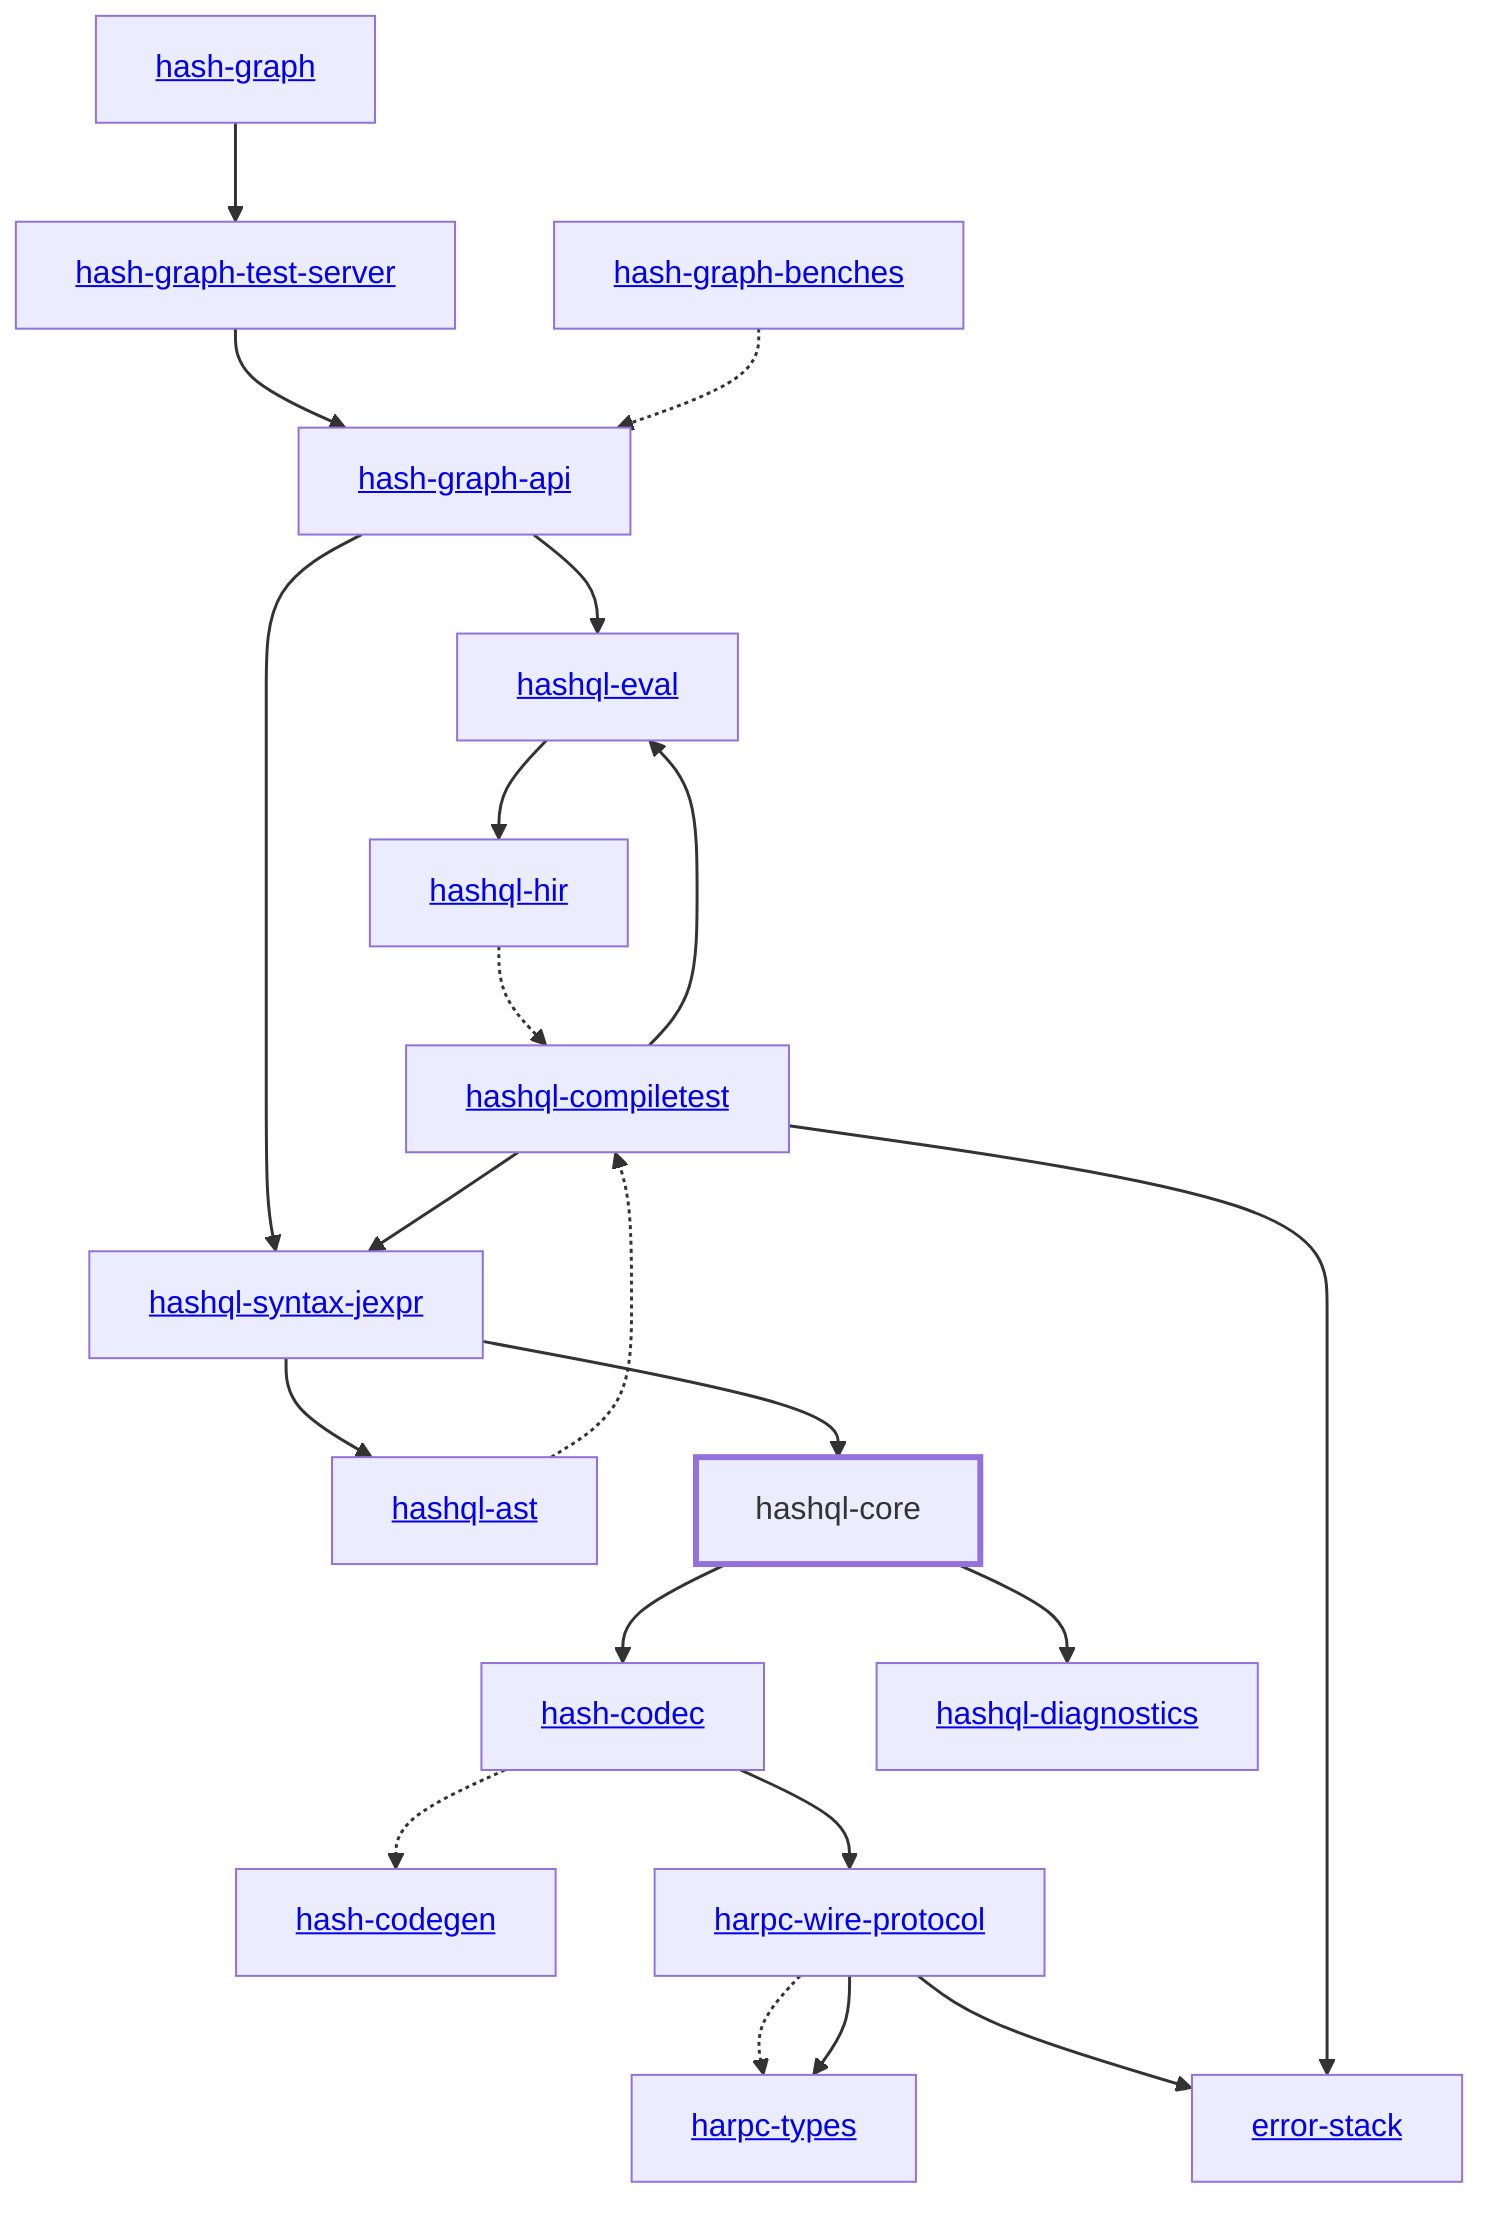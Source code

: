 graph TD
    linkStyle default stroke-width:1.5px
    classDef default stroke-width:1px
    classDef root stroke-width:3px
    classDef dev stroke-width:1px
    classDef build stroke-width:1px
    %% Legend
    %% --> : Normal dependency
    %% -.-> : Dev dependency
    %% ---> : Build dependency
    0[<a href="../hash_graph/index.html">hash-graph</a>]
    1[<a href="../hash_codec/index.html">hash-codec</a>]
    2[<a href="../hash_codegen/index.html">hash-codegen</a>]
    3[<a href="../hash_graph_api/index.html">hash-graph-api</a>]
    4[<a href="../hash_graph_test_server/index.html">hash-graph-test-server</a>]
    5[<a href="../harpc_types/index.html">harpc-types</a>]
    6[<a href="../harpc_wire_protocol/index.html">harpc-wire-protocol</a>]
    7[<a href="../hashql_ast/index.html">hashql-ast</a>]
    8[<a href="../hashql_compiletest/index.html">hashql-compiletest</a>]
    9[hashql-core]
    class 9 root
    10[<a href="../hashql_diagnostics/index.html">hashql-diagnostics</a>]
    11[<a href="../hashql_eval/index.html">hashql-eval</a>]
    12[<a href="../hashql_hir/index.html">hashql-hir</a>]
    13[<a href="../hashql_syntax_jexpr/index.html">hashql-syntax-jexpr</a>]
    14[<a href="../error_stack/index.html">error-stack</a>]
    15[<a href="../hash_graph_benches/index.html">hash-graph-benches</a>]
    0 --> 4
    1 -.-> 2
    1 --> 6
    3 --> 11
    3 --> 13
    4 --> 3
    6 -.-> 5
    6 --> 5
    6 --> 14
    7 -.-> 8
    8 --> 11
    8 --> 13
    8 --> 14
    9 --> 1
    9 --> 10
    11 --> 12
    12 -.-> 8
    13 --> 7
    13 --> 9
    15 -.-> 3